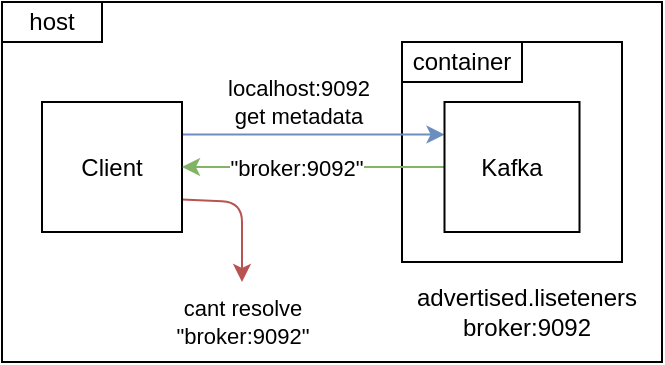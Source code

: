 <mxfile>
    <diagram id="j670iQ3O4oD8bHWXM7zq" name="Page-1">
        <mxGraphModel dx="512" dy="774" grid="1" gridSize="10" guides="1" tooltips="1" connect="1" arrows="1" fold="1" page="1" pageScale="1" pageWidth="850" pageHeight="1100" math="0" shadow="0">
            <root>
                <mxCell id="0"/>
                <mxCell id="1" parent="0"/>
                <mxCell id="60" value="" style="rounded=0;whiteSpace=wrap;html=1;" vertex="1" parent="1">
                    <mxGeometry x="90" y="120" width="330" height="180" as="geometry"/>
                </mxCell>
                <mxCell id="47" value="" style="rounded=0;whiteSpace=wrap;html=1;" vertex="1" parent="1">
                    <mxGeometry x="290" y="140" width="110" height="110" as="geometry"/>
                </mxCell>
                <mxCell id="53" style="edgeStyle=none;html=1;exitX=1;exitY=0.25;exitDx=0;exitDy=0;entryX=0;entryY=0.25;entryDx=0;entryDy=0;fillColor=#dae8fc;gradientColor=#7ea6e0;strokeColor=#6c8ebf;" edge="1" parent="1" source="46" target="48">
                    <mxGeometry relative="1" as="geometry"/>
                </mxCell>
                <mxCell id="54" value="localhost:9092&lt;br&gt;get metadata" style="edgeLabel;html=1;align=center;verticalAlign=middle;resizable=0;points=[];" vertex="1" connectable="0" parent="53">
                    <mxGeometry x="-0.584" y="1" relative="1" as="geometry">
                        <mxPoint x="30" y="-16" as="offset"/>
                    </mxGeometry>
                </mxCell>
                <mxCell id="59" value="cant resolve&lt;br&gt;&quot;broker:9092&quot;" style="edgeStyle=none;html=1;exitX=1;exitY=0.75;exitDx=0;exitDy=0;fillColor=#f8cecc;gradientColor=#ea6b66;strokeColor=#b85450;" edge="1" parent="1" source="46">
                    <mxGeometry x="1" y="20" relative="1" as="geometry">
                        <mxPoint x="210" y="260" as="targetPoint"/>
                        <Array as="points">
                            <mxPoint x="210" y="220"/>
                        </Array>
                        <mxPoint x="-20" y="20" as="offset"/>
                    </mxGeometry>
                </mxCell>
                <mxCell id="46" value="Client" style="rounded=0;whiteSpace=wrap;html=1;" vertex="1" parent="1">
                    <mxGeometry x="110" y="170" width="70" height="65" as="geometry"/>
                </mxCell>
                <mxCell id="55" style="edgeStyle=none;html=1;exitX=0;exitY=0.5;exitDx=0;exitDy=0;entryX=1;entryY=0.5;entryDx=0;entryDy=0;fillColor=#d5e8d4;gradientColor=#97d077;strokeColor=#82b366;" edge="1" parent="1" source="48" target="46">
                    <mxGeometry relative="1" as="geometry"/>
                </mxCell>
                <mxCell id="56" value="&quot;broker:9092&quot;" style="edgeLabel;html=1;align=center;verticalAlign=middle;resizable=0;points=[];" vertex="1" connectable="0" parent="55">
                    <mxGeometry x="0.298" y="-1" relative="1" as="geometry">
                        <mxPoint x="10" y="1" as="offset"/>
                    </mxGeometry>
                </mxCell>
                <mxCell id="48" value="Kafka" style="rounded=0;whiteSpace=wrap;html=1;" vertex="1" parent="1">
                    <mxGeometry x="311.25" y="170" width="67.5" height="65" as="geometry"/>
                </mxCell>
                <mxCell id="50" value="advertised.liseteners&lt;br&gt;broker:9092" style="text;html=1;strokeColor=none;fillColor=none;align=center;verticalAlign=middle;whiteSpace=wrap;rounded=0;" vertex="1" parent="1">
                    <mxGeometry x="290" y="250" width="125" height="50" as="geometry"/>
                </mxCell>
                <mxCell id="52" value="container" style="rounded=0;whiteSpace=wrap;html=1;" vertex="1" parent="1">
                    <mxGeometry x="290" y="140" width="60" height="20" as="geometry"/>
                </mxCell>
                <mxCell id="61" value="host" style="rounded=0;whiteSpace=wrap;html=1;" vertex="1" parent="1">
                    <mxGeometry x="90" y="120" width="50" height="20" as="geometry"/>
                </mxCell>
            </root>
        </mxGraphModel>
    </diagram>
</mxfile>